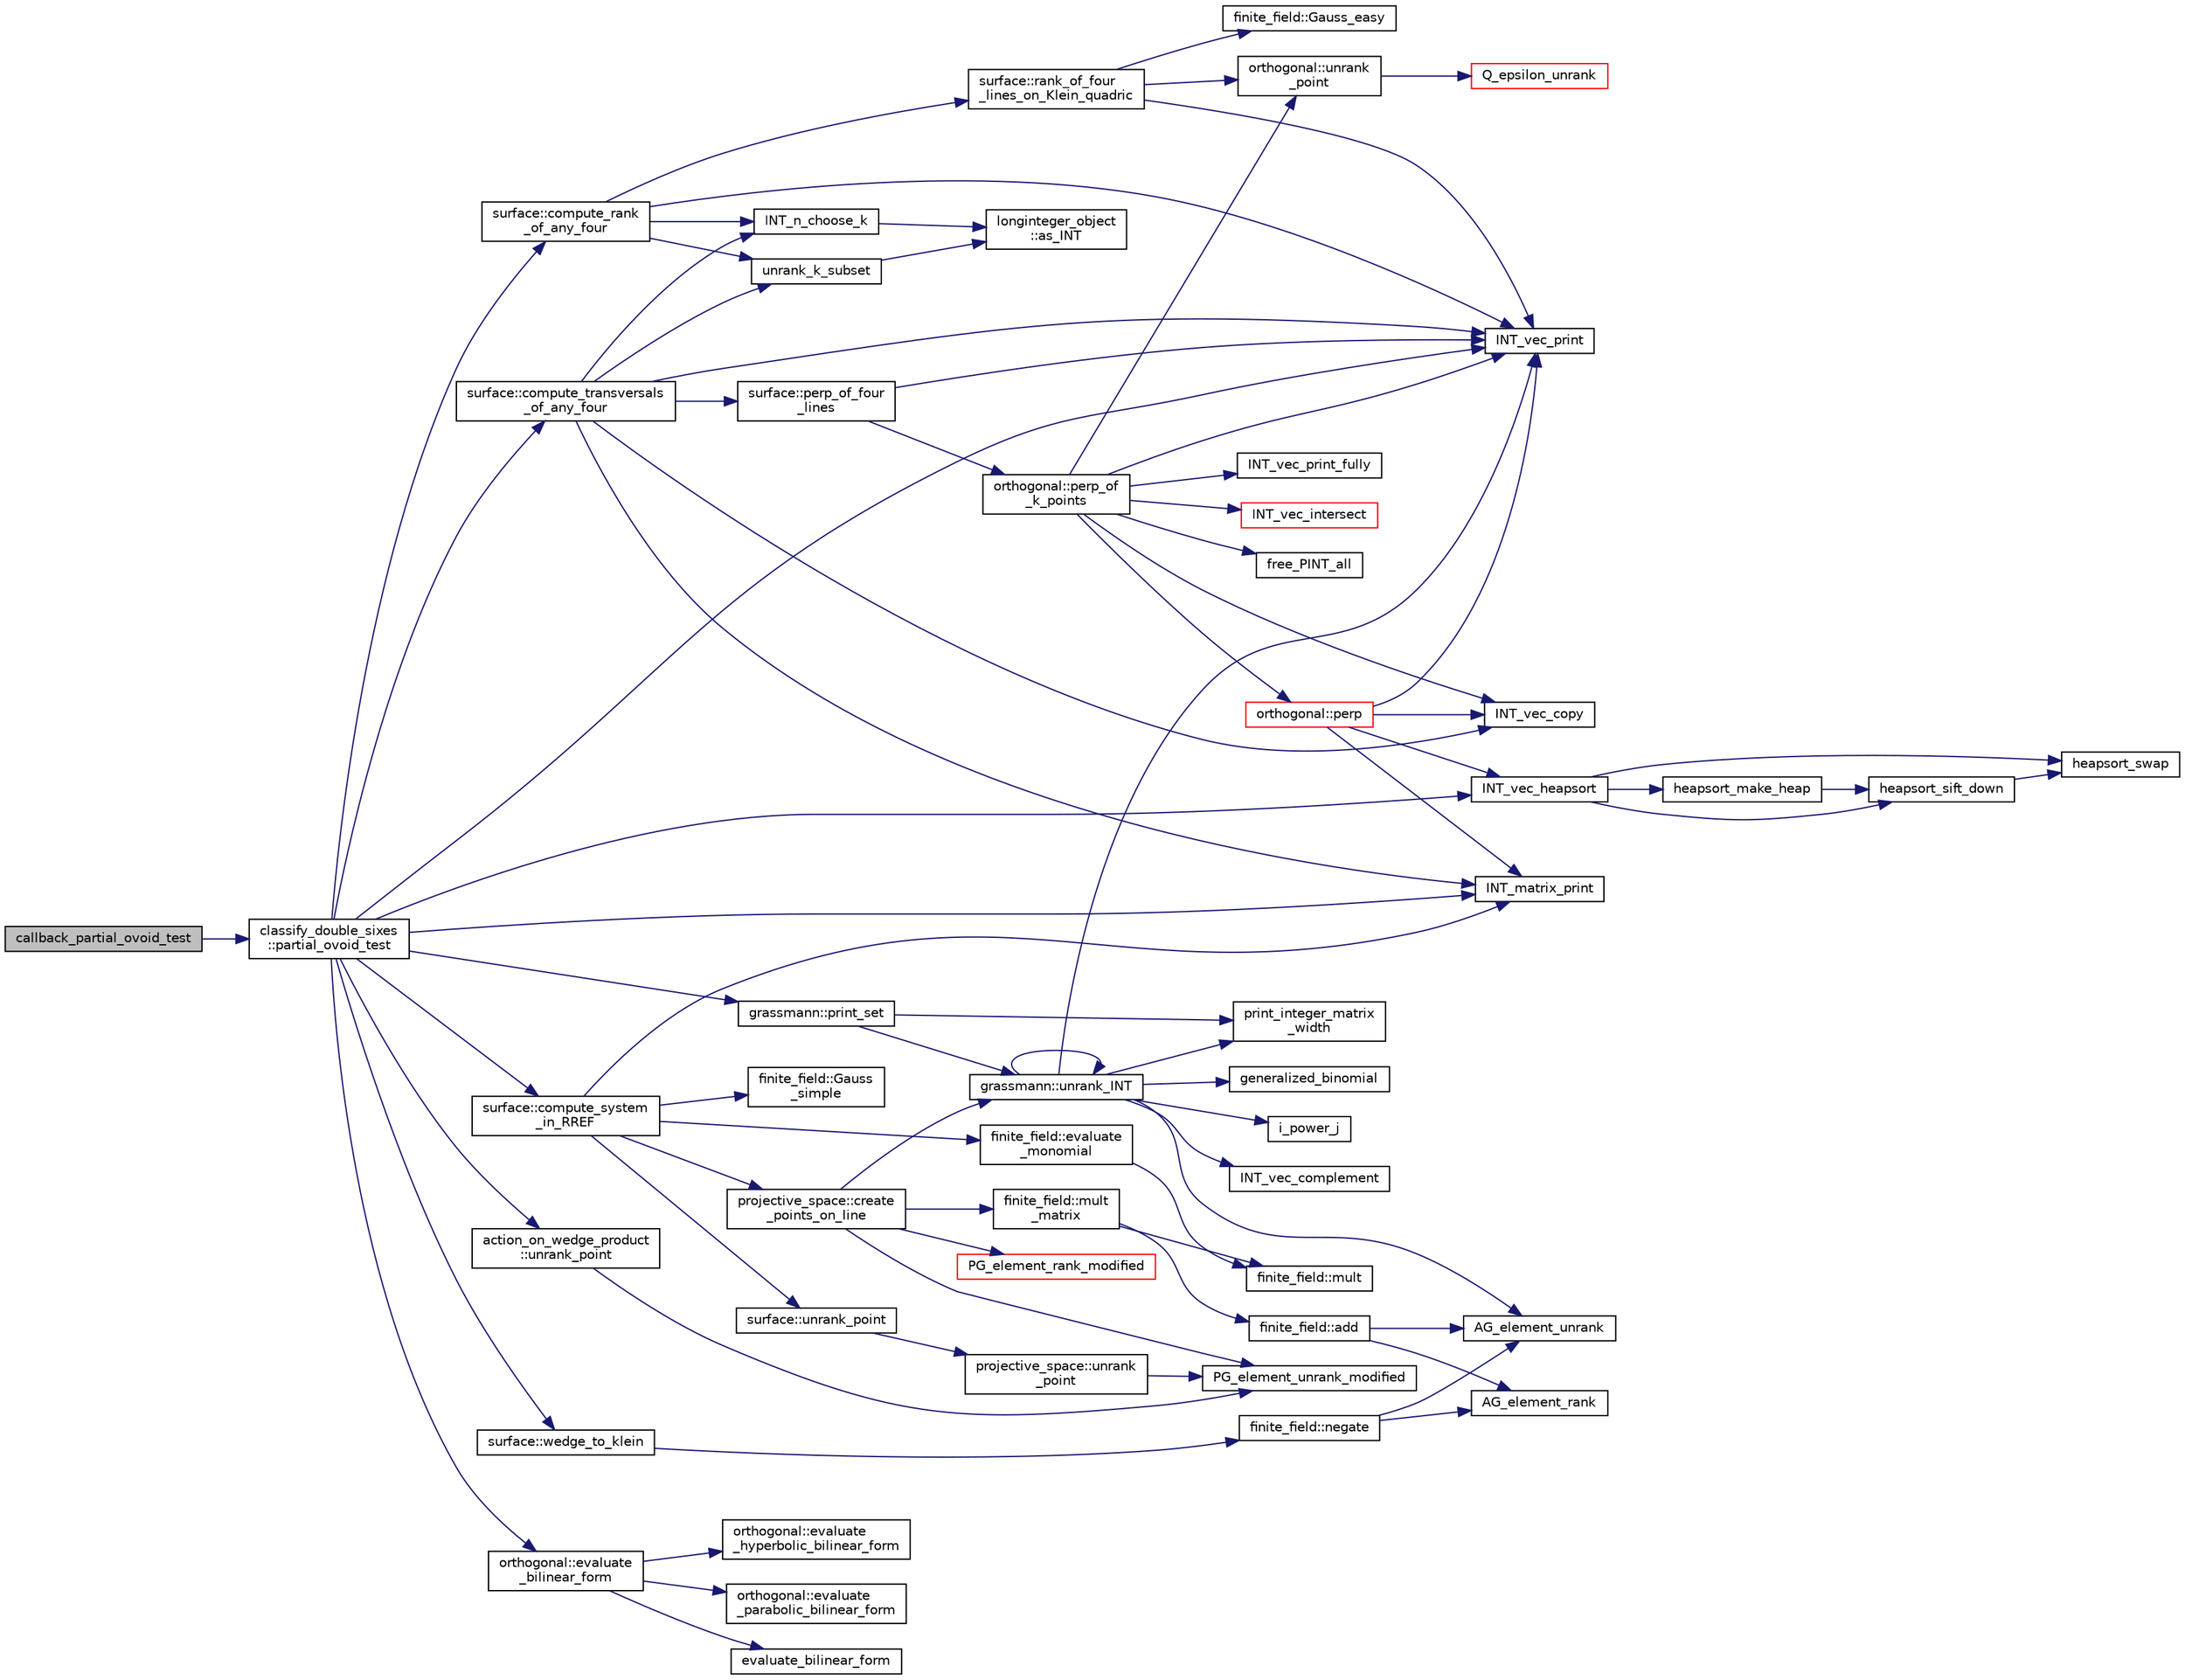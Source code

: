 digraph "callback_partial_ovoid_test"
{
  edge [fontname="Helvetica",fontsize="10",labelfontname="Helvetica",labelfontsize="10"];
  node [fontname="Helvetica",fontsize="10",shape=record];
  rankdir="LR";
  Node99 [label="callback_partial_ovoid_test",height=0.2,width=0.4,color="black", fillcolor="grey75", style="filled", fontcolor="black"];
  Node99 -> Node100 [color="midnightblue",fontsize="10",style="solid",fontname="Helvetica"];
  Node100 [label="classify_double_sixes\l::partial_ovoid_test",height=0.2,width=0.4,color="black", fillcolor="white", style="filled",URL="$dd/d23/classclassify__double__sixes.html#a9535ae3adb2856d9a819b204b5fcdd51"];
  Node100 -> Node101 [color="midnightblue",fontsize="10",style="solid",fontname="Helvetica"];
  Node101 [label="INT_vec_print",height=0.2,width=0.4,color="black", fillcolor="white", style="filled",URL="$df/dbf/sajeeb_8_c.html#a79a5901af0b47dd0d694109543c027fe"];
  Node100 -> Node102 [color="midnightblue",fontsize="10",style="solid",fontname="Helvetica"];
  Node102 [label="action_on_wedge_product\l::unrank_point",height=0.2,width=0.4,color="black", fillcolor="white", style="filled",URL="$d0/deb/classaction__on__wedge__product.html#a2adcdbeb8a191528142abaaa59dc5bd0"];
  Node102 -> Node103 [color="midnightblue",fontsize="10",style="solid",fontname="Helvetica"];
  Node103 [label="PG_element_unrank_modified",height=0.2,width=0.4,color="black", fillcolor="white", style="filled",URL="$d4/d67/geometry_8h.html#a83ae9b605d496f6a90345303f6efae64"];
  Node100 -> Node104 [color="midnightblue",fontsize="10",style="solid",fontname="Helvetica"];
  Node104 [label="surface::wedge_to_klein",height=0.2,width=0.4,color="black", fillcolor="white", style="filled",URL="$d5/d88/classsurface.html#aa6fb4daa3a79dc65bbb30239076a87a5"];
  Node104 -> Node105 [color="midnightblue",fontsize="10",style="solid",fontname="Helvetica"];
  Node105 [label="finite_field::negate",height=0.2,width=0.4,color="black", fillcolor="white", style="filled",URL="$df/d5a/classfinite__field.html#aa9d798298f25d4a9262b5bc5f1733e31"];
  Node105 -> Node106 [color="midnightblue",fontsize="10",style="solid",fontname="Helvetica"];
  Node106 [label="AG_element_unrank",height=0.2,width=0.4,color="black", fillcolor="white", style="filled",URL="$d4/d67/geometry_8h.html#a4a33b86c87b2879b97cfa1327abe2885"];
  Node105 -> Node107 [color="midnightblue",fontsize="10",style="solid",fontname="Helvetica"];
  Node107 [label="AG_element_rank",height=0.2,width=0.4,color="black", fillcolor="white", style="filled",URL="$d4/d67/geometry_8h.html#ab2ac908d07dd8038fd996e26bdc75c17"];
  Node100 -> Node108 [color="midnightblue",fontsize="10",style="solid",fontname="Helvetica"];
  Node108 [label="orthogonal::evaluate\l_bilinear_form",height=0.2,width=0.4,color="black", fillcolor="white", style="filled",URL="$d7/daa/classorthogonal.html#a1cb22ce04ab60e22852f610ec3fe5c98"];
  Node108 -> Node109 [color="midnightblue",fontsize="10",style="solid",fontname="Helvetica"];
  Node109 [label="orthogonal::evaluate\l_hyperbolic_bilinear_form",height=0.2,width=0.4,color="black", fillcolor="white", style="filled",URL="$d7/daa/classorthogonal.html#a839dc01b1c59a23b054ccf70c00cc9c9"];
  Node108 -> Node110 [color="midnightblue",fontsize="10",style="solid",fontname="Helvetica"];
  Node110 [label="orthogonal::evaluate\l_parabolic_bilinear_form",height=0.2,width=0.4,color="black", fillcolor="white", style="filled",URL="$d7/daa/classorthogonal.html#a8ee79da4c853cd384a0028cbebbbe0ee"];
  Node108 -> Node111 [color="midnightblue",fontsize="10",style="solid",fontname="Helvetica"];
  Node111 [label="evaluate_bilinear_form",height=0.2,width=0.4,color="black", fillcolor="white", style="filled",URL="$d4/d67/geometry_8h.html#ab6f6bfa144b4d2700e3ed27497d83d5f"];
  Node100 -> Node112 [color="midnightblue",fontsize="10",style="solid",fontname="Helvetica"];
  Node112 [label="surface::compute_rank\l_of_any_four",height=0.2,width=0.4,color="black", fillcolor="white", style="filled",URL="$d5/d88/classsurface.html#ae3236300d48c6b9129fcc63fd6979fc1"];
  Node112 -> Node113 [color="midnightblue",fontsize="10",style="solid",fontname="Helvetica"];
  Node113 [label="INT_n_choose_k",height=0.2,width=0.4,color="black", fillcolor="white", style="filled",URL="$d2/d7c/combinatorics_8_c.html#aa74adc702e59feadb839f44c0aaec8f6"];
  Node113 -> Node114 [color="midnightblue",fontsize="10",style="solid",fontname="Helvetica"];
  Node114 [label="longinteger_object\l::as_INT",height=0.2,width=0.4,color="black", fillcolor="white", style="filled",URL="$dd/d7e/classlonginteger__object.html#afb992d4679a6741acc63c8bcba27971e"];
  Node112 -> Node115 [color="midnightblue",fontsize="10",style="solid",fontname="Helvetica"];
  Node115 [label="unrank_k_subset",height=0.2,width=0.4,color="black", fillcolor="white", style="filled",URL="$d2/d7c/combinatorics_8_c.html#a709dbec12f4da5bb02b9352d45a2c77d"];
  Node115 -> Node114 [color="midnightblue",fontsize="10",style="solid",fontname="Helvetica"];
  Node112 -> Node116 [color="midnightblue",fontsize="10",style="solid",fontname="Helvetica"];
  Node116 [label="surface::rank_of_four\l_lines_on_Klein_quadric",height=0.2,width=0.4,color="black", fillcolor="white", style="filled",URL="$d5/d88/classsurface.html#a2b9332dcfebfb4be2cdea56cebd1639d"];
  Node116 -> Node101 [color="midnightblue",fontsize="10",style="solid",fontname="Helvetica"];
  Node116 -> Node117 [color="midnightblue",fontsize="10",style="solid",fontname="Helvetica"];
  Node117 [label="orthogonal::unrank\l_point",height=0.2,width=0.4,color="black", fillcolor="white", style="filled",URL="$d7/daa/classorthogonal.html#ab655117100f7c66c19817b84ac5ac0a0"];
  Node117 -> Node118 [color="midnightblue",fontsize="10",style="solid",fontname="Helvetica"];
  Node118 [label="Q_epsilon_unrank",height=0.2,width=0.4,color="red", fillcolor="white", style="filled",URL="$d4/d67/geometry_8h.html#af162c4d30d4a6528299e37551c353e7b"];
  Node116 -> Node139 [color="midnightblue",fontsize="10",style="solid",fontname="Helvetica"];
  Node139 [label="finite_field::Gauss_easy",height=0.2,width=0.4,color="black", fillcolor="white", style="filled",URL="$df/d5a/classfinite__field.html#a32761bf6c4a41f24b7193352127db8e7"];
  Node112 -> Node101 [color="midnightblue",fontsize="10",style="solid",fontname="Helvetica"];
  Node100 -> Node140 [color="midnightblue",fontsize="10",style="solid",fontname="Helvetica"];
  Node140 [label="surface::compute_transversals\l_of_any_four",height=0.2,width=0.4,color="black", fillcolor="white", style="filled",URL="$d5/d88/classsurface.html#a8023ace5ba7640932b77f1d54a792614"];
  Node140 -> Node113 [color="midnightblue",fontsize="10",style="solid",fontname="Helvetica"];
  Node140 -> Node115 [color="midnightblue",fontsize="10",style="solid",fontname="Helvetica"];
  Node140 -> Node141 [color="midnightblue",fontsize="10",style="solid",fontname="Helvetica"];
  Node141 [label="surface::perp_of_four\l_lines",height=0.2,width=0.4,color="black", fillcolor="white", style="filled",URL="$d5/d88/classsurface.html#a8da8a93f1fcbf344eb943869b0d488f1"];
  Node141 -> Node101 [color="midnightblue",fontsize="10",style="solid",fontname="Helvetica"];
  Node141 -> Node142 [color="midnightblue",fontsize="10",style="solid",fontname="Helvetica"];
  Node142 [label="orthogonal::perp_of\l_k_points",height=0.2,width=0.4,color="black", fillcolor="white", style="filled",URL="$d7/daa/classorthogonal.html#a6a92a4680dc76bb289141fc5c765f5fb"];
  Node142 -> Node101 [color="midnightblue",fontsize="10",style="solid",fontname="Helvetica"];
  Node142 -> Node117 [color="midnightblue",fontsize="10",style="solid",fontname="Helvetica"];
  Node142 -> Node143 [color="midnightblue",fontsize="10",style="solid",fontname="Helvetica"];
  Node143 [label="orthogonal::perp",height=0.2,width=0.4,color="red", fillcolor="white", style="filled",URL="$d7/daa/classorthogonal.html#ae80e0fa8d1e8caddb9afbb466e3d3189"];
  Node143 -> Node101 [color="midnightblue",fontsize="10",style="solid",fontname="Helvetica"];
  Node143 -> Node317 [color="midnightblue",fontsize="10",style="solid",fontname="Helvetica"];
  Node317 [label="INT_matrix_print",height=0.2,width=0.4,color="black", fillcolor="white", style="filled",URL="$d5/db4/io__and__os_8h.html#afd4180a24bef3a2b584668a4eaf607ff"];
  Node143 -> Node318 [color="midnightblue",fontsize="10",style="solid",fontname="Helvetica"];
  Node318 [label="INT_vec_heapsort",height=0.2,width=0.4,color="black", fillcolor="white", style="filled",URL="$d5/de2/foundations_2data__structures_2data__structures_8h.html#a3590ad9987f801fbfc94634300182f39"];
  Node318 -> Node319 [color="midnightblue",fontsize="10",style="solid",fontname="Helvetica"];
  Node319 [label="heapsort_make_heap",height=0.2,width=0.4,color="black", fillcolor="white", style="filled",URL="$d4/dd7/sorting_8_c.html#a42f24453d7d77eeb1338ebd1a13cfdbb"];
  Node319 -> Node320 [color="midnightblue",fontsize="10",style="solid",fontname="Helvetica"];
  Node320 [label="heapsort_sift_down",height=0.2,width=0.4,color="black", fillcolor="white", style="filled",URL="$d4/dd7/sorting_8_c.html#a65cbb1a6a3f01f511673705437ddc18b"];
  Node320 -> Node321 [color="midnightblue",fontsize="10",style="solid",fontname="Helvetica"];
  Node321 [label="heapsort_swap",height=0.2,width=0.4,color="black", fillcolor="white", style="filled",URL="$d4/dd7/sorting_8_c.html#a8f048362e6065297b19b6975bcbbfcc6"];
  Node318 -> Node321 [color="midnightblue",fontsize="10",style="solid",fontname="Helvetica"];
  Node318 -> Node320 [color="midnightblue",fontsize="10",style="solid",fontname="Helvetica"];
  Node143 -> Node196 [color="midnightblue",fontsize="10",style="solid",fontname="Helvetica"];
  Node196 [label="INT_vec_copy",height=0.2,width=0.4,color="black", fillcolor="white", style="filled",URL="$df/dbf/sajeeb_8_c.html#ac2d875e27e009af6ec04d17254d11075"];
  Node142 -> Node322 [color="midnightblue",fontsize="10",style="solid",fontname="Helvetica"];
  Node322 [label="INT_vec_print_fully",height=0.2,width=0.4,color="black", fillcolor="white", style="filled",URL="$df/dbf/sajeeb_8_c.html#aff2e5a86c89315b7cec22a5a77f94a25"];
  Node142 -> Node323 [color="midnightblue",fontsize="10",style="solid",fontname="Helvetica"];
  Node323 [label="INT_vec_intersect",height=0.2,width=0.4,color="red", fillcolor="white", style="filled",URL="$d5/de2/foundations_2data__structures_2data__structures_8h.html#a19855973f5fb469b315f31e7e1402471"];
  Node142 -> Node196 [color="midnightblue",fontsize="10",style="solid",fontname="Helvetica"];
  Node142 -> Node326 [color="midnightblue",fontsize="10",style="solid",fontname="Helvetica"];
  Node326 [label="free_PINT_all",height=0.2,width=0.4,color="black", fillcolor="white", style="filled",URL="$d5/db4/io__and__os_8h.html#a8c74577588c4d669d8858633dd2f0b98"];
  Node140 -> Node101 [color="midnightblue",fontsize="10",style="solid",fontname="Helvetica"];
  Node140 -> Node196 [color="midnightblue",fontsize="10",style="solid",fontname="Helvetica"];
  Node140 -> Node317 [color="midnightblue",fontsize="10",style="solid",fontname="Helvetica"];
  Node100 -> Node317 [color="midnightblue",fontsize="10",style="solid",fontname="Helvetica"];
  Node100 -> Node318 [color="midnightblue",fontsize="10",style="solid",fontname="Helvetica"];
  Node100 -> Node327 [color="midnightblue",fontsize="10",style="solid",fontname="Helvetica"];
  Node327 [label="grassmann::print_set",height=0.2,width=0.4,color="black", fillcolor="white", style="filled",URL="$df/d02/classgrassmann.html#aa15444bcee49f332c44023d44b04d87b"];
  Node327 -> Node328 [color="midnightblue",fontsize="10",style="solid",fontname="Helvetica"];
  Node328 [label="grassmann::unrank_INT",height=0.2,width=0.4,color="black", fillcolor="white", style="filled",URL="$df/d02/classgrassmann.html#a32079405b95a6da2ba1420567d762d64"];
  Node328 -> Node329 [color="midnightblue",fontsize="10",style="solid",fontname="Helvetica"];
  Node329 [label="generalized_binomial",height=0.2,width=0.4,color="black", fillcolor="white", style="filled",URL="$d2/d7c/combinatorics_8_c.html#a24762dc22e45175d18ec1ec1d2556ae8"];
  Node328 -> Node330 [color="midnightblue",fontsize="10",style="solid",fontname="Helvetica"];
  Node330 [label="i_power_j",height=0.2,width=0.4,color="black", fillcolor="white", style="filled",URL="$de/dc5/algebra__and__number__theory_8h.html#a39b321523e8957d701618bb5cac542b5"];
  Node328 -> Node106 [color="midnightblue",fontsize="10",style="solid",fontname="Helvetica"];
  Node328 -> Node101 [color="midnightblue",fontsize="10",style="solid",fontname="Helvetica"];
  Node328 -> Node328 [color="midnightblue",fontsize="10",style="solid",fontname="Helvetica"];
  Node328 -> Node331 [color="midnightblue",fontsize="10",style="solid",fontname="Helvetica"];
  Node331 [label="INT_vec_complement",height=0.2,width=0.4,color="black", fillcolor="white", style="filled",URL="$d5/db4/io__and__os_8h.html#a2a0a724647575fcd3090c763985eb81a"];
  Node328 -> Node202 [color="midnightblue",fontsize="10",style="solid",fontname="Helvetica"];
  Node202 [label="print_integer_matrix\l_width",height=0.2,width=0.4,color="black", fillcolor="white", style="filled",URL="$d5/db4/io__and__os_8h.html#aa78f3e73fc2179251bd15adbcc31573f"];
  Node327 -> Node202 [color="midnightblue",fontsize="10",style="solid",fontname="Helvetica"];
  Node100 -> Node332 [color="midnightblue",fontsize="10",style="solid",fontname="Helvetica"];
  Node332 [label="surface::compute_system\l_in_RREF",height=0.2,width=0.4,color="black", fillcolor="white", style="filled",URL="$d5/d88/classsurface.html#ac9feb8f85c4de01b183428fdbd874e71"];
  Node332 -> Node333 [color="midnightblue",fontsize="10",style="solid",fontname="Helvetica"];
  Node333 [label="projective_space::create\l_points_on_line",height=0.2,width=0.4,color="black", fillcolor="white", style="filled",URL="$d2/d17/classprojective__space.html#ab1b2ffcefe646e6d9d9ae435dfedd29e"];
  Node333 -> Node328 [color="midnightblue",fontsize="10",style="solid",fontname="Helvetica"];
  Node333 -> Node103 [color="midnightblue",fontsize="10",style="solid",fontname="Helvetica"];
  Node333 -> Node205 [color="midnightblue",fontsize="10",style="solid",fontname="Helvetica"];
  Node205 [label="finite_field::mult\l_matrix",height=0.2,width=0.4,color="black", fillcolor="white", style="filled",URL="$df/d5a/classfinite__field.html#a48517f15dfd7b21c37e0975855f1ada2"];
  Node205 -> Node178 [color="midnightblue",fontsize="10",style="solid",fontname="Helvetica"];
  Node178 [label="finite_field::add",height=0.2,width=0.4,color="black", fillcolor="white", style="filled",URL="$df/d5a/classfinite__field.html#a8f12328a27500f3c7be0c849ebbc9d14"];
  Node178 -> Node106 [color="midnightblue",fontsize="10",style="solid",fontname="Helvetica"];
  Node178 -> Node107 [color="midnightblue",fontsize="10",style="solid",fontname="Helvetica"];
  Node205 -> Node177 [color="midnightblue",fontsize="10",style="solid",fontname="Helvetica"];
  Node177 [label="finite_field::mult",height=0.2,width=0.4,color="black", fillcolor="white", style="filled",URL="$df/d5a/classfinite__field.html#a24fb5917aa6d4d656fd855b7f44a13b0"];
  Node333 -> Node334 [color="midnightblue",fontsize="10",style="solid",fontname="Helvetica"];
  Node334 [label="PG_element_rank_modified",height=0.2,width=0.4,color="red", fillcolor="white", style="filled",URL="$d4/d67/geometry_8h.html#a9cd1a8bf5b88a038e33862f6c2c3dd36"];
  Node332 -> Node317 [color="midnightblue",fontsize="10",style="solid",fontname="Helvetica"];
  Node332 -> Node336 [color="midnightblue",fontsize="10",style="solid",fontname="Helvetica"];
  Node336 [label="surface::unrank_point",height=0.2,width=0.4,color="black", fillcolor="white", style="filled",URL="$d5/d88/classsurface.html#a69c1875a5c1c69b9ad81a277dd99a0b3"];
  Node336 -> Node337 [color="midnightblue",fontsize="10",style="solid",fontname="Helvetica"];
  Node337 [label="projective_space::unrank\l_point",height=0.2,width=0.4,color="black", fillcolor="white", style="filled",URL="$d2/d17/classprojective__space.html#a3cb7917af4c5f1590b660d4bf907e0fa"];
  Node337 -> Node103 [color="midnightblue",fontsize="10",style="solid",fontname="Helvetica"];
  Node332 -> Node338 [color="midnightblue",fontsize="10",style="solid",fontname="Helvetica"];
  Node338 [label="finite_field::evaluate\l_monomial",height=0.2,width=0.4,color="black", fillcolor="white", style="filled",URL="$df/d5a/classfinite__field.html#a13f9d419956a9168a65788b32839c7f2"];
  Node338 -> Node177 [color="midnightblue",fontsize="10",style="solid",fontname="Helvetica"];
  Node332 -> Node339 [color="midnightblue",fontsize="10",style="solid",fontname="Helvetica"];
  Node339 [label="finite_field::Gauss\l_simple",height=0.2,width=0.4,color="black", fillcolor="white", style="filled",URL="$df/d5a/classfinite__field.html#aba4950590e24a1ce323f292cf47b3307"];
}
